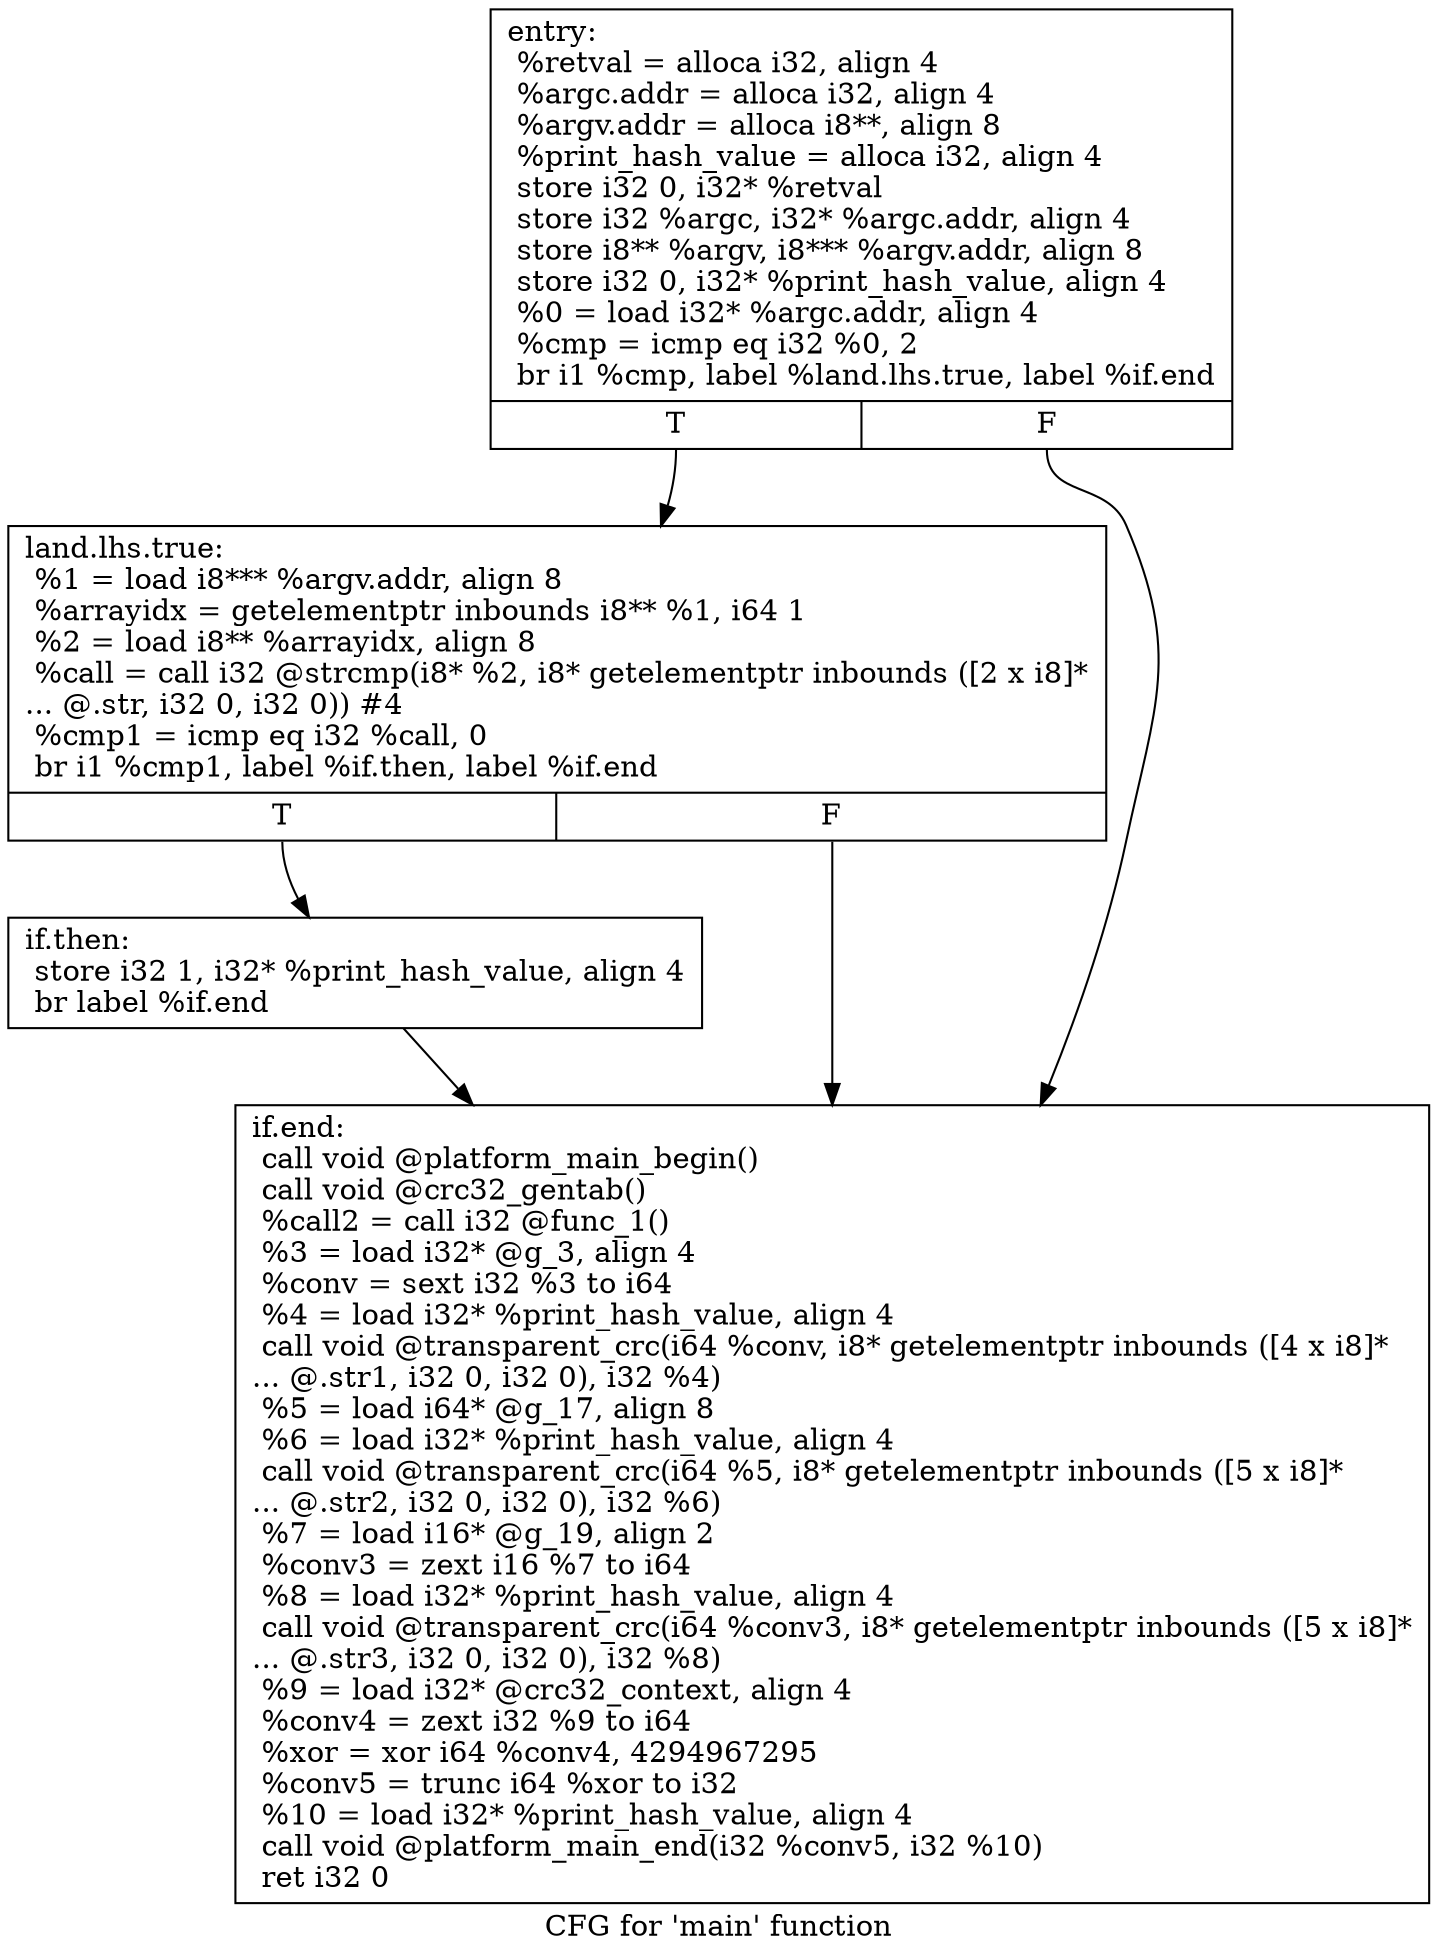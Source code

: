 digraph "CFG for 'main' function" {
	label="CFG for 'main' function";

	Node0x9cfd718 [shape=record,label="{entry:\l  %retval = alloca i32, align 4\l  %argc.addr = alloca i32, align 4\l  %argv.addr = alloca i8**, align 8\l  %print_hash_value = alloca i32, align 4\l  store i32 0, i32* %retval\l  store i32 %argc, i32* %argc.addr, align 4\l  store i8** %argv, i8*** %argv.addr, align 8\l  store i32 0, i32* %print_hash_value, align 4\l  %0 = load i32* %argc.addr, align 4\l  %cmp = icmp eq i32 %0, 2\l  br i1 %cmp, label %land.lhs.true, label %if.end\l|{<s0>T|<s1>F}}"];
	Node0x9cfd718:s0 -> Node0x9cfd748;
	Node0x9cfd718:s1 -> Node0x9cfd7a8;
	Node0x9cfd748 [shape=record,label="{land.lhs.true:                                    \l  %1 = load i8*** %argv.addr, align 8\l  %arrayidx = getelementptr inbounds i8** %1, i64 1\l  %2 = load i8** %arrayidx, align 8\l  %call = call i32 @strcmp(i8* %2, i8* getelementptr inbounds ([2 x i8]*\l... @.str, i32 0, i32 0)) #4\l  %cmp1 = icmp eq i32 %call, 0\l  br i1 %cmp1, label %if.then, label %if.end\l|{<s0>T|<s1>F}}"];
	Node0x9cfd748:s0 -> Node0x9cfd778;
	Node0x9cfd748:s1 -> Node0x9cfd7a8;
	Node0x9cfd778 [shape=record,label="{if.then:                                          \l  store i32 1, i32* %print_hash_value, align 4\l  br label %if.end\l}"];
	Node0x9cfd778 -> Node0x9cfd7a8;
	Node0x9cfd7a8 [shape=record,label="{if.end:                                           \l  call void @platform_main_begin()\l  call void @crc32_gentab()\l  %call2 = call i32 @func_1()\l  %3 = load i32* @g_3, align 4\l  %conv = sext i32 %3 to i64\l  %4 = load i32* %print_hash_value, align 4\l  call void @transparent_crc(i64 %conv, i8* getelementptr inbounds ([4 x i8]*\l... @.str1, i32 0, i32 0), i32 %4)\l  %5 = load i64* @g_17, align 8\l  %6 = load i32* %print_hash_value, align 4\l  call void @transparent_crc(i64 %5, i8* getelementptr inbounds ([5 x i8]*\l... @.str2, i32 0, i32 0), i32 %6)\l  %7 = load i16* @g_19, align 2\l  %conv3 = zext i16 %7 to i64\l  %8 = load i32* %print_hash_value, align 4\l  call void @transparent_crc(i64 %conv3, i8* getelementptr inbounds ([5 x i8]*\l... @.str3, i32 0, i32 0), i32 %8)\l  %9 = load i32* @crc32_context, align 4\l  %conv4 = zext i32 %9 to i64\l  %xor = xor i64 %conv4, 4294967295\l  %conv5 = trunc i64 %xor to i32\l  %10 = load i32* %print_hash_value, align 4\l  call void @platform_main_end(i32 %conv5, i32 %10)\l  ret i32 0\l}"];
}
